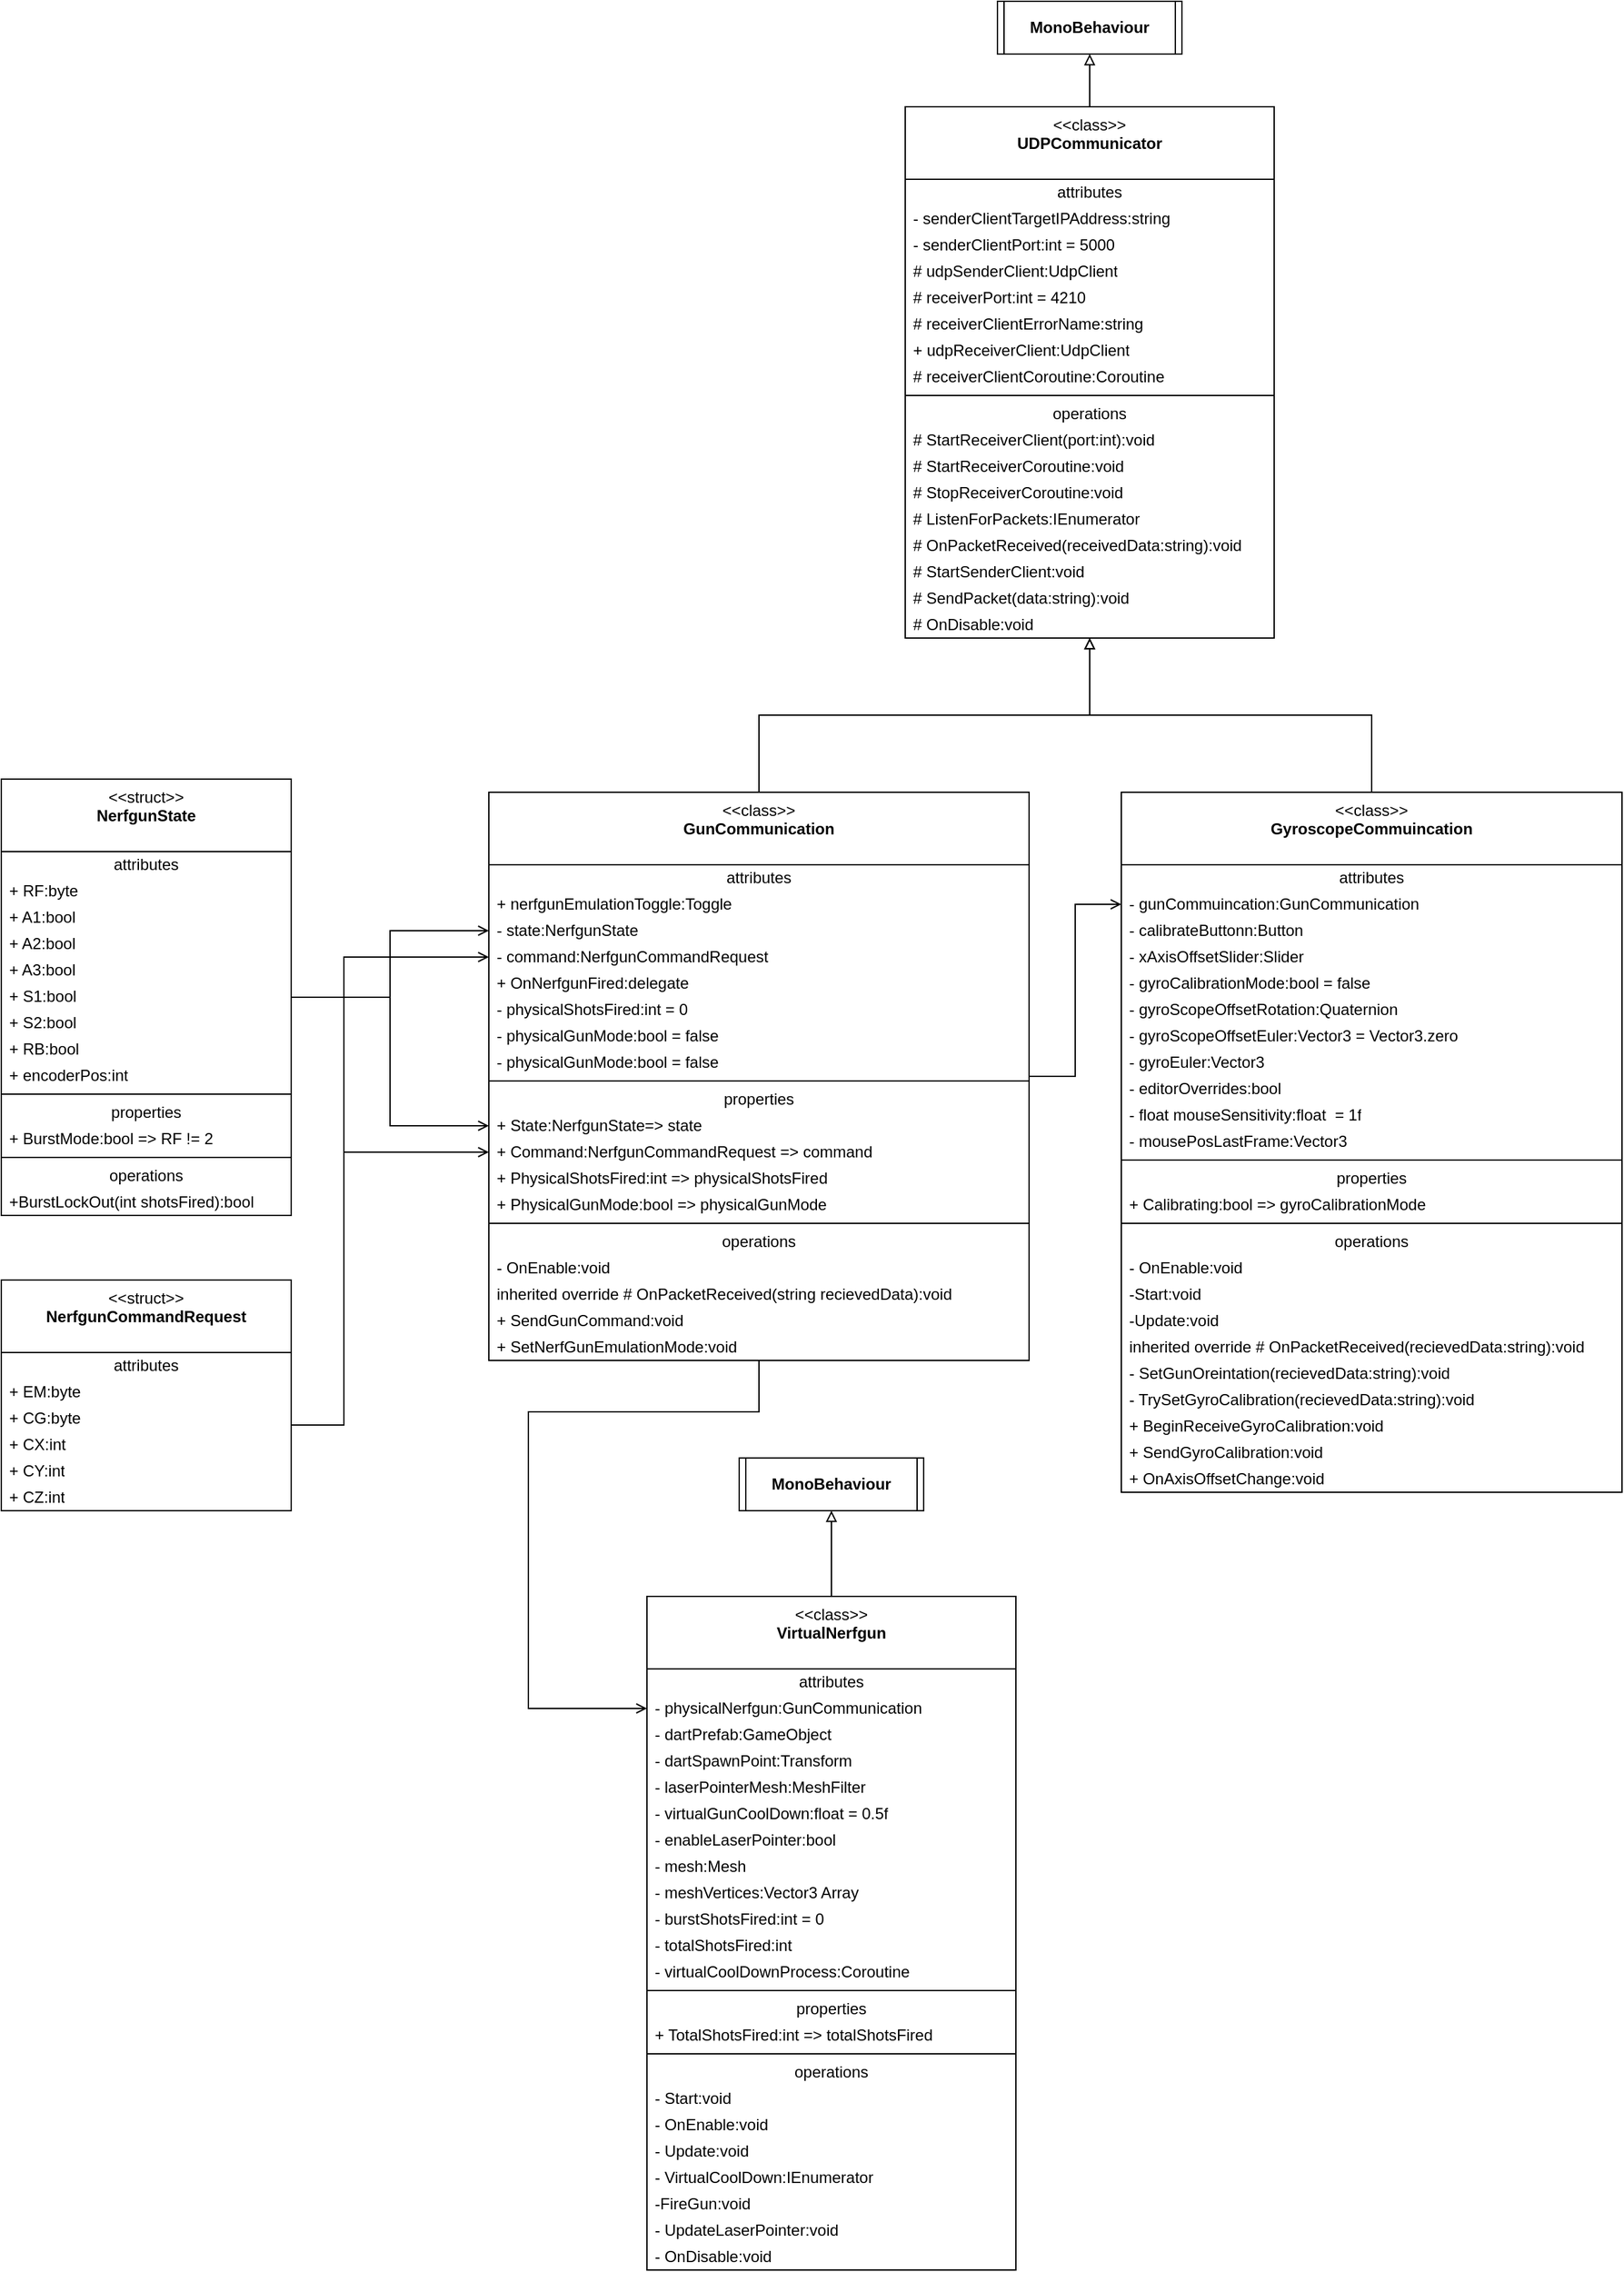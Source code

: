 <mxfile version="21.2.3" type="device">
  <diagram name="Page-1" id="EhC1clOw4kqkkjUKBcwU">
    <mxGraphModel dx="4489" dy="2075" grid="1" gridSize="10" guides="1" tooltips="1" connect="1" arrows="1" fold="1" page="1" pageScale="1" pageWidth="827" pageHeight="1169" math="0" shadow="0">
      <root>
        <mxCell id="0" />
        <mxCell id="1" parent="0" />
        <mxCell id="nRip51ZFXmfpwrwbaj71-43" style="edgeStyle=orthogonalEdgeStyle;rounded=0;orthogonalLoop=1;jettySize=auto;html=1;entryX=0.5;entryY=1;entryDx=0;entryDy=0;endArrow=block;endFill=0;" edge="1" parent="1" source="nRip51ZFXmfpwrwbaj71-1" target="nRip51ZFXmfpwrwbaj71-42">
          <mxGeometry relative="1" as="geometry" />
        </mxCell>
        <mxCell id="nRip51ZFXmfpwrwbaj71-1" value="&amp;lt;&amp;lt;class&amp;gt;&amp;gt;&lt;br&gt;&lt;b&gt;UDPCommunicator&lt;/b&gt;" style="swimlane;fontStyle=0;align=center;verticalAlign=top;childLayout=stackLayout;horizontal=1;startSize=55;horizontalStack=0;resizeParent=1;resizeParentMax=0;resizeLast=0;collapsible=0;marginBottom=0;html=1;whiteSpace=wrap;" vertex="1" parent="1">
          <mxGeometry x="-414" y="230" width="280" height="403" as="geometry" />
        </mxCell>
        <mxCell id="nRip51ZFXmfpwrwbaj71-2" value="attributes" style="text;html=1;strokeColor=none;fillColor=none;align=center;verticalAlign=middle;spacingLeft=4;spacingRight=4;overflow=hidden;rotatable=0;points=[[0,0.5],[1,0.5]];portConstraint=eastwest;whiteSpace=wrap;" vertex="1" parent="nRip51ZFXmfpwrwbaj71-1">
          <mxGeometry y="55" width="280" height="20" as="geometry" />
        </mxCell>
        <mxCell id="nRip51ZFXmfpwrwbaj71-10" value="- senderClientTargetIPAddress:string" style="text;html=1;strokeColor=none;fillColor=none;align=left;verticalAlign=middle;spacingLeft=4;spacingRight=4;overflow=hidden;rotatable=0;points=[[0,0.5],[1,0.5]];portConstraint=eastwest;whiteSpace=wrap;" vertex="1" parent="nRip51ZFXmfpwrwbaj71-1">
          <mxGeometry y="75" width="280" height="20" as="geometry" />
        </mxCell>
        <mxCell id="nRip51ZFXmfpwrwbaj71-3" value="- senderClientPort:int = 5000" style="text;html=1;strokeColor=none;fillColor=none;align=left;verticalAlign=middle;spacingLeft=4;spacingRight=4;overflow=hidden;rotatable=0;points=[[0,0.5],[1,0.5]];portConstraint=eastwest;whiteSpace=wrap;" vertex="1" parent="nRip51ZFXmfpwrwbaj71-1">
          <mxGeometry y="95" width="280" height="20" as="geometry" />
        </mxCell>
        <mxCell id="nRip51ZFXmfpwrwbaj71-11" value="# udpSenderClient:UdpClient" style="text;html=1;strokeColor=none;fillColor=none;align=left;verticalAlign=middle;spacingLeft=4;spacingRight=4;overflow=hidden;rotatable=0;points=[[0,0.5],[1,0.5]];portConstraint=eastwest;whiteSpace=wrap;" vertex="1" parent="nRip51ZFXmfpwrwbaj71-1">
          <mxGeometry y="115" width="280" height="20" as="geometry" />
        </mxCell>
        <mxCell id="nRip51ZFXmfpwrwbaj71-14" value="# receiverPort:int = 4210" style="text;html=1;strokeColor=none;fillColor=none;align=left;verticalAlign=middle;spacingLeft=4;spacingRight=4;overflow=hidden;rotatable=0;points=[[0,0.5],[1,0.5]];portConstraint=eastwest;whiteSpace=wrap;" vertex="1" parent="nRip51ZFXmfpwrwbaj71-1">
          <mxGeometry y="135" width="280" height="20" as="geometry" />
        </mxCell>
        <mxCell id="nRip51ZFXmfpwrwbaj71-15" value="# receiverClientErrorName:string" style="text;html=1;strokeColor=none;fillColor=none;align=left;verticalAlign=middle;spacingLeft=4;spacingRight=4;overflow=hidden;rotatable=0;points=[[0,0.5],[1,0.5]];portConstraint=eastwest;whiteSpace=wrap;" vertex="1" parent="nRip51ZFXmfpwrwbaj71-1">
          <mxGeometry y="155" width="280" height="20" as="geometry" />
        </mxCell>
        <mxCell id="nRip51ZFXmfpwrwbaj71-13" value="+ udpReceiverClient:UdpClient" style="text;html=1;strokeColor=none;fillColor=none;align=left;verticalAlign=middle;spacingLeft=4;spacingRight=4;overflow=hidden;rotatable=0;points=[[0,0.5],[1,0.5]];portConstraint=eastwest;whiteSpace=wrap;" vertex="1" parent="nRip51ZFXmfpwrwbaj71-1">
          <mxGeometry y="175" width="280" height="20" as="geometry" />
        </mxCell>
        <mxCell id="nRip51ZFXmfpwrwbaj71-16" value="# receiverClientCoroutine:Coroutine" style="text;html=1;strokeColor=none;fillColor=none;align=left;verticalAlign=middle;spacingLeft=4;spacingRight=4;overflow=hidden;rotatable=0;points=[[0,0.5],[1,0.5]];portConstraint=eastwest;whiteSpace=wrap;" vertex="1" parent="nRip51ZFXmfpwrwbaj71-1">
          <mxGeometry y="195" width="280" height="20" as="geometry" />
        </mxCell>
        <mxCell id="nRip51ZFXmfpwrwbaj71-6" value="" style="line;strokeWidth=1;fillColor=none;align=left;verticalAlign=middle;spacingTop=-1;spacingLeft=3;spacingRight=3;rotatable=0;labelPosition=right;points=[];portConstraint=eastwest;" vertex="1" parent="nRip51ZFXmfpwrwbaj71-1">
          <mxGeometry y="215" width="280" height="8" as="geometry" />
        </mxCell>
        <mxCell id="nRip51ZFXmfpwrwbaj71-7" value="operations" style="text;html=1;strokeColor=none;fillColor=none;align=center;verticalAlign=middle;spacingLeft=4;spacingRight=4;overflow=hidden;rotatable=0;points=[[0,0.5],[1,0.5]];portConstraint=eastwest;whiteSpace=wrap;" vertex="1" parent="nRip51ZFXmfpwrwbaj71-1">
          <mxGeometry y="223" width="280" height="20" as="geometry" />
        </mxCell>
        <mxCell id="nRip51ZFXmfpwrwbaj71-8" value="# StartReceiverClient(port:int):void" style="text;html=1;strokeColor=none;fillColor=none;align=left;verticalAlign=middle;spacingLeft=4;spacingRight=4;overflow=hidden;rotatable=0;points=[[0,0.5],[1,0.5]];portConstraint=eastwest;whiteSpace=wrap;" vertex="1" parent="nRip51ZFXmfpwrwbaj71-1">
          <mxGeometry y="243" width="280" height="20" as="geometry" />
        </mxCell>
        <mxCell id="nRip51ZFXmfpwrwbaj71-17" value="# StartReceiverCoroutine:void" style="text;html=1;strokeColor=none;fillColor=none;align=left;verticalAlign=middle;spacingLeft=4;spacingRight=4;overflow=hidden;rotatable=0;points=[[0,0.5],[1,0.5]];portConstraint=eastwest;whiteSpace=wrap;" vertex="1" parent="nRip51ZFXmfpwrwbaj71-1">
          <mxGeometry y="263" width="280" height="20" as="geometry" />
        </mxCell>
        <mxCell id="nRip51ZFXmfpwrwbaj71-18" value="# StopReceiverCoroutine:void" style="text;html=1;strokeColor=none;fillColor=none;align=left;verticalAlign=middle;spacingLeft=4;spacingRight=4;overflow=hidden;rotatable=0;points=[[0,0.5],[1,0.5]];portConstraint=eastwest;whiteSpace=wrap;" vertex="1" parent="nRip51ZFXmfpwrwbaj71-1">
          <mxGeometry y="283" width="280" height="20" as="geometry" />
        </mxCell>
        <mxCell id="nRip51ZFXmfpwrwbaj71-19" value="# ListenForPackets:IEnumerator" style="text;html=1;strokeColor=none;fillColor=none;align=left;verticalAlign=middle;spacingLeft=4;spacingRight=4;overflow=hidden;rotatable=0;points=[[0,0.5],[1,0.5]];portConstraint=eastwest;whiteSpace=wrap;" vertex="1" parent="nRip51ZFXmfpwrwbaj71-1">
          <mxGeometry y="303" width="280" height="20" as="geometry" />
        </mxCell>
        <mxCell id="nRip51ZFXmfpwrwbaj71-20" value="# OnPacketReceived(receivedData:string):void" style="text;html=1;strokeColor=none;fillColor=none;align=left;verticalAlign=middle;spacingLeft=4;spacingRight=4;overflow=hidden;rotatable=0;points=[[0,0.5],[1,0.5]];portConstraint=eastwest;whiteSpace=wrap;" vertex="1" parent="nRip51ZFXmfpwrwbaj71-1">
          <mxGeometry y="323" width="280" height="20" as="geometry" />
        </mxCell>
        <mxCell id="nRip51ZFXmfpwrwbaj71-21" value="# StartSenderClient:void" style="text;html=1;strokeColor=none;fillColor=none;align=left;verticalAlign=middle;spacingLeft=4;spacingRight=4;overflow=hidden;rotatable=0;points=[[0,0.5],[1,0.5]];portConstraint=eastwest;whiteSpace=wrap;" vertex="1" parent="nRip51ZFXmfpwrwbaj71-1">
          <mxGeometry y="343" width="280" height="20" as="geometry" />
        </mxCell>
        <mxCell id="nRip51ZFXmfpwrwbaj71-22" value="# SendPacket(data:string):void" style="text;html=1;strokeColor=none;fillColor=none;align=left;verticalAlign=middle;spacingLeft=4;spacingRight=4;overflow=hidden;rotatable=0;points=[[0,0.5],[1,0.5]];portConstraint=eastwest;whiteSpace=wrap;" vertex="1" parent="nRip51ZFXmfpwrwbaj71-1">
          <mxGeometry y="363" width="280" height="20" as="geometry" />
        </mxCell>
        <mxCell id="nRip51ZFXmfpwrwbaj71-23" value="# OnDisable:void" style="text;html=1;strokeColor=none;fillColor=none;align=left;verticalAlign=middle;spacingLeft=4;spacingRight=4;overflow=hidden;rotatable=0;points=[[0,0.5],[1,0.5]];portConstraint=eastwest;whiteSpace=wrap;" vertex="1" parent="nRip51ZFXmfpwrwbaj71-1">
          <mxGeometry y="383" width="280" height="20" as="geometry" />
        </mxCell>
        <mxCell id="nRip51ZFXmfpwrwbaj71-32" style="edgeStyle=orthogonalEdgeStyle;rounded=0;orthogonalLoop=1;jettySize=auto;html=1;endArrow=block;endFill=0;" edge="1" parent="1" source="nRip51ZFXmfpwrwbaj71-24" target="nRip51ZFXmfpwrwbaj71-1">
          <mxGeometry relative="1" as="geometry" />
        </mxCell>
        <mxCell id="nRip51ZFXmfpwrwbaj71-89" style="edgeStyle=orthogonalEdgeStyle;rounded=0;orthogonalLoop=1;jettySize=auto;html=1;entryX=0;entryY=0.5;entryDx=0;entryDy=0;endArrow=open;endFill=0;" edge="1" parent="1" source="nRip51ZFXmfpwrwbaj71-24" target="nRip51ZFXmfpwrwbaj71-35">
          <mxGeometry relative="1" as="geometry" />
        </mxCell>
        <mxCell id="nRip51ZFXmfpwrwbaj71-160" style="edgeStyle=orthogonalEdgeStyle;rounded=0;orthogonalLoop=1;jettySize=auto;html=1;entryX=0;entryY=0.5;entryDx=0;entryDy=0;endArrow=open;endFill=0;" edge="1" parent="1" source="nRip51ZFXmfpwrwbaj71-24" target="nRip51ZFXmfpwrwbaj71-134">
          <mxGeometry relative="1" as="geometry">
            <Array as="points">
              <mxPoint x="-525" y="1220" />
              <mxPoint x="-700" y="1220" />
              <mxPoint x="-700" y="1445" />
            </Array>
          </mxGeometry>
        </mxCell>
        <mxCell id="nRip51ZFXmfpwrwbaj71-24" value="&amp;lt;&amp;lt;class&amp;gt;&amp;gt;&lt;br&gt;&lt;b&gt;GunCommunication&lt;/b&gt;" style="swimlane;fontStyle=0;align=center;verticalAlign=top;childLayout=stackLayout;horizontal=1;startSize=55;horizontalStack=0;resizeParent=1;resizeParentMax=0;resizeLast=0;collapsible=0;marginBottom=0;html=1;whiteSpace=wrap;" vertex="1" parent="1">
          <mxGeometry x="-730" y="750" width="410" height="431" as="geometry" />
        </mxCell>
        <mxCell id="nRip51ZFXmfpwrwbaj71-25" value="attributes" style="text;html=1;strokeColor=none;fillColor=none;align=center;verticalAlign=middle;spacingLeft=4;spacingRight=4;overflow=hidden;rotatable=0;points=[[0,0.5],[1,0.5]];portConstraint=eastwest;whiteSpace=wrap;" vertex="1" parent="nRip51ZFXmfpwrwbaj71-24">
          <mxGeometry y="55" width="410" height="20" as="geometry" />
        </mxCell>
        <mxCell id="nRip51ZFXmfpwrwbaj71-26" value="+ nerfgunEmulationToggle:Toggle" style="text;html=1;strokeColor=none;fillColor=none;align=left;verticalAlign=middle;spacingLeft=4;spacingRight=4;overflow=hidden;rotatable=0;points=[[0,0.5],[1,0.5]];portConstraint=eastwest;whiteSpace=wrap;" vertex="1" parent="nRip51ZFXmfpwrwbaj71-24">
          <mxGeometry y="75" width="410" height="20" as="geometry" />
        </mxCell>
        <mxCell id="nRip51ZFXmfpwrwbaj71-44" value="- state:NerfgunState" style="text;html=1;strokeColor=none;fillColor=none;align=left;verticalAlign=middle;spacingLeft=4;spacingRight=4;overflow=hidden;rotatable=0;points=[[0,0.5],[1,0.5]];portConstraint=eastwest;whiteSpace=wrap;" vertex="1" parent="nRip51ZFXmfpwrwbaj71-24">
          <mxGeometry y="95" width="410" height="20" as="geometry" />
        </mxCell>
        <mxCell id="nRip51ZFXmfpwrwbaj71-45" value="- command:NerfgunCommandRequest" style="text;html=1;strokeColor=none;fillColor=none;align=left;verticalAlign=middle;spacingLeft=4;spacingRight=4;overflow=hidden;rotatable=0;points=[[0,0.5],[1,0.5]];portConstraint=eastwest;whiteSpace=wrap;" vertex="1" parent="nRip51ZFXmfpwrwbaj71-24">
          <mxGeometry y="115" width="410" height="20" as="geometry" />
        </mxCell>
        <mxCell id="nRip51ZFXmfpwrwbaj71-46" value="+ OnNerfgunFired:delegate" style="text;html=1;strokeColor=none;fillColor=none;align=left;verticalAlign=middle;spacingLeft=4;spacingRight=4;overflow=hidden;rotatable=0;points=[[0,0.5],[1,0.5]];portConstraint=eastwest;whiteSpace=wrap;" vertex="1" parent="nRip51ZFXmfpwrwbaj71-24">
          <mxGeometry y="135" width="410" height="20" as="geometry" />
        </mxCell>
        <mxCell id="nRip51ZFXmfpwrwbaj71-47" value="- physicalShotsFired:int = 0" style="text;html=1;strokeColor=none;fillColor=none;align=left;verticalAlign=middle;spacingLeft=4;spacingRight=4;overflow=hidden;rotatable=0;points=[[0,0.5],[1,0.5]];portConstraint=eastwest;whiteSpace=wrap;" vertex="1" parent="nRip51ZFXmfpwrwbaj71-24">
          <mxGeometry y="155" width="410" height="20" as="geometry" />
        </mxCell>
        <mxCell id="nRip51ZFXmfpwrwbaj71-64" value="- physicalGunMode:bool = false" style="text;html=1;strokeColor=none;fillColor=none;align=left;verticalAlign=middle;spacingLeft=4;spacingRight=4;overflow=hidden;rotatable=0;points=[[0,0.5],[1,0.5]];portConstraint=eastwest;whiteSpace=wrap;" vertex="1" parent="nRip51ZFXmfpwrwbaj71-24">
          <mxGeometry y="175" width="410" height="20" as="geometry" />
        </mxCell>
        <mxCell id="nRip51ZFXmfpwrwbaj71-48" value="- physicalGunMode:bool = false" style="text;html=1;strokeColor=none;fillColor=none;align=left;verticalAlign=middle;spacingLeft=4;spacingRight=4;overflow=hidden;rotatable=0;points=[[0,0.5],[1,0.5]];portConstraint=eastwest;whiteSpace=wrap;" vertex="1" parent="nRip51ZFXmfpwrwbaj71-24">
          <mxGeometry y="195" width="410" height="20" as="geometry" />
        </mxCell>
        <mxCell id="nRip51ZFXmfpwrwbaj71-49" value="" style="line;strokeWidth=1;fillColor=none;align=left;verticalAlign=middle;spacingTop=-1;spacingLeft=3;spacingRight=3;rotatable=0;labelPosition=right;points=[];portConstraint=eastwest;" vertex="1" parent="nRip51ZFXmfpwrwbaj71-24">
          <mxGeometry y="215" width="410" height="8" as="geometry" />
        </mxCell>
        <mxCell id="nRip51ZFXmfpwrwbaj71-50" value="properties" style="text;html=1;strokeColor=none;fillColor=none;align=center;verticalAlign=middle;spacingLeft=4;spacingRight=4;overflow=hidden;rotatable=0;points=[[0,0.5],[1,0.5]];portConstraint=eastwest;whiteSpace=wrap;" vertex="1" parent="nRip51ZFXmfpwrwbaj71-24">
          <mxGeometry y="223" width="410" height="20" as="geometry" />
        </mxCell>
        <mxCell id="nRip51ZFXmfpwrwbaj71-51" value="+ State:NerfgunState=&amp;gt; state" style="text;html=1;strokeColor=none;fillColor=none;align=left;verticalAlign=middle;spacingLeft=4;spacingRight=4;overflow=hidden;rotatable=0;points=[[0,0.5],[1,0.5]];portConstraint=eastwest;whiteSpace=wrap;" vertex="1" parent="nRip51ZFXmfpwrwbaj71-24">
          <mxGeometry y="243" width="410" height="20" as="geometry" />
        </mxCell>
        <mxCell id="nRip51ZFXmfpwrwbaj71-52" value="+ Command:NerfgunCommandRequest =&amp;gt; command" style="text;html=1;strokeColor=none;fillColor=none;align=left;verticalAlign=middle;spacingLeft=4;spacingRight=4;overflow=hidden;rotatable=0;points=[[0,0.5],[1,0.5]];portConstraint=eastwest;whiteSpace=wrap;" vertex="1" parent="nRip51ZFXmfpwrwbaj71-24">
          <mxGeometry y="263" width="410" height="20" as="geometry" />
        </mxCell>
        <mxCell id="nRip51ZFXmfpwrwbaj71-53" value="+ PhysicalShotsFired:int =&amp;gt; physicalShotsFired" style="text;html=1;strokeColor=none;fillColor=none;align=left;verticalAlign=middle;spacingLeft=4;spacingRight=4;overflow=hidden;rotatable=0;points=[[0,0.5],[1,0.5]];portConstraint=eastwest;whiteSpace=wrap;" vertex="1" parent="nRip51ZFXmfpwrwbaj71-24">
          <mxGeometry y="283" width="410" height="20" as="geometry" />
        </mxCell>
        <mxCell id="nRip51ZFXmfpwrwbaj71-54" value="+ PhysicalGunMode:bool =&amp;gt; physicalGunMode" style="text;html=1;strokeColor=none;fillColor=none;align=left;verticalAlign=middle;spacingLeft=4;spacingRight=4;overflow=hidden;rotatable=0;points=[[0,0.5],[1,0.5]];portConstraint=eastwest;whiteSpace=wrap;" vertex="1" parent="nRip51ZFXmfpwrwbaj71-24">
          <mxGeometry y="303" width="410" height="20" as="geometry" />
        </mxCell>
        <mxCell id="nRip51ZFXmfpwrwbaj71-29" value="" style="line;strokeWidth=1;fillColor=none;align=left;verticalAlign=middle;spacingTop=-1;spacingLeft=3;spacingRight=3;rotatable=0;labelPosition=right;points=[];portConstraint=eastwest;" vertex="1" parent="nRip51ZFXmfpwrwbaj71-24">
          <mxGeometry y="323" width="410" height="8" as="geometry" />
        </mxCell>
        <mxCell id="nRip51ZFXmfpwrwbaj71-30" value="operations" style="text;html=1;strokeColor=none;fillColor=none;align=center;verticalAlign=middle;spacingLeft=4;spacingRight=4;overflow=hidden;rotatable=0;points=[[0,0.5],[1,0.5]];portConstraint=eastwest;whiteSpace=wrap;" vertex="1" parent="nRip51ZFXmfpwrwbaj71-24">
          <mxGeometry y="331" width="410" height="20" as="geometry" />
        </mxCell>
        <mxCell id="nRip51ZFXmfpwrwbaj71-31" value="- OnEnable:void" style="text;html=1;strokeColor=none;fillColor=none;align=left;verticalAlign=middle;spacingLeft=4;spacingRight=4;overflow=hidden;rotatable=0;points=[[0,0.5],[1,0.5]];portConstraint=eastwest;whiteSpace=wrap;" vertex="1" parent="nRip51ZFXmfpwrwbaj71-24">
          <mxGeometry y="351" width="410" height="20" as="geometry" />
        </mxCell>
        <mxCell id="nRip51ZFXmfpwrwbaj71-55" value="inherited override # OnPacketReceived(string recievedData):void" style="text;html=1;strokeColor=none;fillColor=none;align=left;verticalAlign=middle;spacingLeft=4;spacingRight=4;overflow=hidden;rotatable=0;points=[[0,0.5],[1,0.5]];portConstraint=eastwest;whiteSpace=wrap;" vertex="1" parent="nRip51ZFXmfpwrwbaj71-24">
          <mxGeometry y="371" width="410" height="20" as="geometry" />
        </mxCell>
        <mxCell id="nRip51ZFXmfpwrwbaj71-65" value="+ SendGunCommand:void" style="text;html=1;strokeColor=none;fillColor=none;align=left;verticalAlign=middle;spacingLeft=4;spacingRight=4;overflow=hidden;rotatable=0;points=[[0,0.5],[1,0.5]];portConstraint=eastwest;whiteSpace=wrap;" vertex="1" parent="nRip51ZFXmfpwrwbaj71-24">
          <mxGeometry y="391" width="410" height="20" as="geometry" />
        </mxCell>
        <mxCell id="nRip51ZFXmfpwrwbaj71-66" value="+ SetNerfGunEmulationMode:void" style="text;html=1;strokeColor=none;fillColor=none;align=left;verticalAlign=middle;spacingLeft=4;spacingRight=4;overflow=hidden;rotatable=0;points=[[0,0.5],[1,0.5]];portConstraint=eastwest;whiteSpace=wrap;" vertex="1" parent="nRip51ZFXmfpwrwbaj71-24">
          <mxGeometry y="411" width="410" height="20" as="geometry" />
        </mxCell>
        <mxCell id="nRip51ZFXmfpwrwbaj71-88" style="edgeStyle=orthogonalEdgeStyle;rounded=0;orthogonalLoop=1;jettySize=auto;html=1;endArrow=block;endFill=0;" edge="1" parent="1" source="nRip51ZFXmfpwrwbaj71-33" target="nRip51ZFXmfpwrwbaj71-1">
          <mxGeometry relative="1" as="geometry" />
        </mxCell>
        <mxCell id="nRip51ZFXmfpwrwbaj71-33" value="&amp;lt;&amp;lt;class&amp;gt;&amp;gt;&lt;br&gt;&lt;b&gt;GyroscopeCommuincation&lt;/b&gt;" style="swimlane;fontStyle=0;align=center;verticalAlign=top;childLayout=stackLayout;horizontal=1;startSize=55;horizontalStack=0;resizeParent=1;resizeParentMax=0;resizeLast=0;collapsible=0;marginBottom=0;html=1;whiteSpace=wrap;" vertex="1" parent="1">
          <mxGeometry x="-250" y="750" width="380" height="531" as="geometry" />
        </mxCell>
        <mxCell id="nRip51ZFXmfpwrwbaj71-34" value="attributes" style="text;html=1;strokeColor=none;fillColor=none;align=center;verticalAlign=middle;spacingLeft=4;spacingRight=4;overflow=hidden;rotatable=0;points=[[0,0.5],[1,0.5]];portConstraint=eastwest;whiteSpace=wrap;" vertex="1" parent="nRip51ZFXmfpwrwbaj71-33">
          <mxGeometry y="55" width="380" height="20" as="geometry" />
        </mxCell>
        <mxCell id="nRip51ZFXmfpwrwbaj71-35" value="- gunCommuincation:GunCommunication" style="text;html=1;strokeColor=none;fillColor=none;align=left;verticalAlign=middle;spacingLeft=4;spacingRight=4;overflow=hidden;rotatable=0;points=[[0,0.5],[1,0.5]];portConstraint=eastwest;whiteSpace=wrap;" vertex="1" parent="nRip51ZFXmfpwrwbaj71-33">
          <mxGeometry y="75" width="380" height="20" as="geometry" />
        </mxCell>
        <mxCell id="nRip51ZFXmfpwrwbaj71-67" value="- calibrateButtonn:Button" style="text;html=1;strokeColor=none;fillColor=none;align=left;verticalAlign=middle;spacingLeft=4;spacingRight=4;overflow=hidden;rotatable=0;points=[[0,0.5],[1,0.5]];portConstraint=eastwest;whiteSpace=wrap;" vertex="1" parent="nRip51ZFXmfpwrwbaj71-33">
          <mxGeometry y="95" width="380" height="20" as="geometry" />
        </mxCell>
        <mxCell id="nRip51ZFXmfpwrwbaj71-68" value="- xAxisOffsetSlider:Slider" style="text;html=1;strokeColor=none;fillColor=none;align=left;verticalAlign=middle;spacingLeft=4;spacingRight=4;overflow=hidden;rotatable=0;points=[[0,0.5],[1,0.5]];portConstraint=eastwest;whiteSpace=wrap;" vertex="1" parent="nRip51ZFXmfpwrwbaj71-33">
          <mxGeometry y="115" width="380" height="20" as="geometry" />
        </mxCell>
        <mxCell id="nRip51ZFXmfpwrwbaj71-69" value="- gyroCalibrationMode:bool = false" style="text;html=1;strokeColor=none;fillColor=none;align=left;verticalAlign=middle;spacingLeft=4;spacingRight=4;overflow=hidden;rotatable=0;points=[[0,0.5],[1,0.5]];portConstraint=eastwest;whiteSpace=wrap;" vertex="1" parent="nRip51ZFXmfpwrwbaj71-33">
          <mxGeometry y="135" width="380" height="20" as="geometry" />
        </mxCell>
        <mxCell id="nRip51ZFXmfpwrwbaj71-70" value="- gyroScopeOffsetRotation:Quaternion" style="text;html=1;strokeColor=none;fillColor=none;align=left;verticalAlign=middle;spacingLeft=4;spacingRight=4;overflow=hidden;rotatable=0;points=[[0,0.5],[1,0.5]];portConstraint=eastwest;whiteSpace=wrap;" vertex="1" parent="nRip51ZFXmfpwrwbaj71-33">
          <mxGeometry y="155" width="380" height="20" as="geometry" />
        </mxCell>
        <mxCell id="nRip51ZFXmfpwrwbaj71-71" value="- gyroScopeOffsetEuler:Vector3 = Vector3.zero" style="text;html=1;strokeColor=none;fillColor=none;align=left;verticalAlign=middle;spacingLeft=4;spacingRight=4;overflow=hidden;rotatable=0;points=[[0,0.5],[1,0.5]];portConstraint=eastwest;whiteSpace=wrap;" vertex="1" parent="nRip51ZFXmfpwrwbaj71-33">
          <mxGeometry y="175" width="380" height="20" as="geometry" />
        </mxCell>
        <mxCell id="nRip51ZFXmfpwrwbaj71-72" value="- gyroEuler:Vector3" style="text;html=1;strokeColor=none;fillColor=none;align=left;verticalAlign=middle;spacingLeft=4;spacingRight=4;overflow=hidden;rotatable=0;points=[[0,0.5],[1,0.5]];portConstraint=eastwest;whiteSpace=wrap;" vertex="1" parent="nRip51ZFXmfpwrwbaj71-33">
          <mxGeometry y="195" width="380" height="20" as="geometry" />
        </mxCell>
        <mxCell id="nRip51ZFXmfpwrwbaj71-73" value="- editorOverrides:bool&amp;nbsp;" style="text;html=1;strokeColor=none;fillColor=none;align=left;verticalAlign=middle;spacingLeft=4;spacingRight=4;overflow=hidden;rotatable=0;points=[[0,0.5],[1,0.5]];portConstraint=eastwest;whiteSpace=wrap;" vertex="1" parent="nRip51ZFXmfpwrwbaj71-33">
          <mxGeometry y="215" width="380" height="20" as="geometry" />
        </mxCell>
        <mxCell id="nRip51ZFXmfpwrwbaj71-74" value="- float mouseSensitivity:float&amp;nbsp; = 1f" style="text;html=1;strokeColor=none;fillColor=none;align=left;verticalAlign=middle;spacingLeft=4;spacingRight=4;overflow=hidden;rotatable=0;points=[[0,0.5],[1,0.5]];portConstraint=eastwest;whiteSpace=wrap;" vertex="1" parent="nRip51ZFXmfpwrwbaj71-33">
          <mxGeometry y="235" width="380" height="20" as="geometry" />
        </mxCell>
        <mxCell id="nRip51ZFXmfpwrwbaj71-75" value="- mousePosLastFrame:Vector3" style="text;html=1;strokeColor=none;fillColor=none;align=left;verticalAlign=middle;spacingLeft=4;spacingRight=4;overflow=hidden;rotatable=0;points=[[0,0.5],[1,0.5]];portConstraint=eastwest;whiteSpace=wrap;" vertex="1" parent="nRip51ZFXmfpwrwbaj71-33">
          <mxGeometry y="255" width="380" height="20" as="geometry" />
        </mxCell>
        <mxCell id="nRip51ZFXmfpwrwbaj71-85" value="" style="line;strokeWidth=1;fillColor=none;align=left;verticalAlign=middle;spacingTop=-1;spacingLeft=3;spacingRight=3;rotatable=0;labelPosition=right;points=[];portConstraint=eastwest;" vertex="1" parent="nRip51ZFXmfpwrwbaj71-33">
          <mxGeometry y="275" width="380" height="8" as="geometry" />
        </mxCell>
        <mxCell id="nRip51ZFXmfpwrwbaj71-86" value="properties" style="text;html=1;strokeColor=none;fillColor=none;align=center;verticalAlign=middle;spacingLeft=4;spacingRight=4;overflow=hidden;rotatable=0;points=[[0,0.5],[1,0.5]];portConstraint=eastwest;whiteSpace=wrap;" vertex="1" parent="nRip51ZFXmfpwrwbaj71-33">
          <mxGeometry y="283" width="380" height="20" as="geometry" />
        </mxCell>
        <mxCell id="nRip51ZFXmfpwrwbaj71-87" value="+ Calibrating:bool =&amp;gt; gyroCalibrationMode" style="text;html=1;strokeColor=none;fillColor=none;align=left;verticalAlign=middle;spacingLeft=4;spacingRight=4;overflow=hidden;rotatable=0;points=[[0,0.5],[1,0.5]];portConstraint=eastwest;whiteSpace=wrap;" vertex="1" parent="nRip51ZFXmfpwrwbaj71-33">
          <mxGeometry y="303" width="380" height="20" as="geometry" />
        </mxCell>
        <mxCell id="nRip51ZFXmfpwrwbaj71-38" value="" style="line;strokeWidth=1;fillColor=none;align=left;verticalAlign=middle;spacingTop=-1;spacingLeft=3;spacingRight=3;rotatable=0;labelPosition=right;points=[];portConstraint=eastwest;" vertex="1" parent="nRip51ZFXmfpwrwbaj71-33">
          <mxGeometry y="323" width="380" height="8" as="geometry" />
        </mxCell>
        <mxCell id="nRip51ZFXmfpwrwbaj71-39" value="operations" style="text;html=1;strokeColor=none;fillColor=none;align=center;verticalAlign=middle;spacingLeft=4;spacingRight=4;overflow=hidden;rotatable=0;points=[[0,0.5],[1,0.5]];portConstraint=eastwest;whiteSpace=wrap;" vertex="1" parent="nRip51ZFXmfpwrwbaj71-33">
          <mxGeometry y="331" width="380" height="20" as="geometry" />
        </mxCell>
        <mxCell id="nRip51ZFXmfpwrwbaj71-40" value="- OnEnable:void" style="text;html=1;strokeColor=none;fillColor=none;align=left;verticalAlign=middle;spacingLeft=4;spacingRight=4;overflow=hidden;rotatable=0;points=[[0,0.5],[1,0.5]];portConstraint=eastwest;whiteSpace=wrap;" vertex="1" parent="nRip51ZFXmfpwrwbaj71-33">
          <mxGeometry y="351" width="380" height="20" as="geometry" />
        </mxCell>
        <mxCell id="nRip51ZFXmfpwrwbaj71-76" value="-Start:void" style="text;html=1;strokeColor=none;fillColor=none;align=left;verticalAlign=middle;spacingLeft=4;spacingRight=4;overflow=hidden;rotatable=0;points=[[0,0.5],[1,0.5]];portConstraint=eastwest;whiteSpace=wrap;" vertex="1" parent="nRip51ZFXmfpwrwbaj71-33">
          <mxGeometry y="371" width="380" height="20" as="geometry" />
        </mxCell>
        <mxCell id="nRip51ZFXmfpwrwbaj71-77" value="-Update:void" style="text;html=1;strokeColor=none;fillColor=none;align=left;verticalAlign=middle;spacingLeft=4;spacingRight=4;overflow=hidden;rotatable=0;points=[[0,0.5],[1,0.5]];portConstraint=eastwest;whiteSpace=wrap;" vertex="1" parent="nRip51ZFXmfpwrwbaj71-33">
          <mxGeometry y="391" width="380" height="20" as="geometry" />
        </mxCell>
        <mxCell id="nRip51ZFXmfpwrwbaj71-79" value="inherited override # OnPacketReceived(recievedData:string):void" style="text;html=1;strokeColor=none;fillColor=none;align=left;verticalAlign=middle;spacingLeft=4;spacingRight=4;overflow=hidden;rotatable=0;points=[[0,0.5],[1,0.5]];portConstraint=eastwest;whiteSpace=wrap;" vertex="1" parent="nRip51ZFXmfpwrwbaj71-33">
          <mxGeometry y="411" width="380" height="20" as="geometry" />
        </mxCell>
        <mxCell id="nRip51ZFXmfpwrwbaj71-80" value="- SetGunOreintation(recievedData:string):void" style="text;html=1;strokeColor=none;fillColor=none;align=left;verticalAlign=middle;spacingLeft=4;spacingRight=4;overflow=hidden;rotatable=0;points=[[0,0.5],[1,0.5]];portConstraint=eastwest;whiteSpace=wrap;" vertex="1" parent="nRip51ZFXmfpwrwbaj71-33">
          <mxGeometry y="431" width="380" height="20" as="geometry" />
        </mxCell>
        <mxCell id="nRip51ZFXmfpwrwbaj71-81" value="- TrySetGyroCalibration(recievedData:string):void" style="text;html=1;strokeColor=none;fillColor=none;align=left;verticalAlign=middle;spacingLeft=4;spacingRight=4;overflow=hidden;rotatable=0;points=[[0,0.5],[1,0.5]];portConstraint=eastwest;whiteSpace=wrap;" vertex="1" parent="nRip51ZFXmfpwrwbaj71-33">
          <mxGeometry y="451" width="380" height="20" as="geometry" />
        </mxCell>
        <mxCell id="nRip51ZFXmfpwrwbaj71-82" value="+ BeginReceiveGyroCalibration:void" style="text;html=1;strokeColor=none;fillColor=none;align=left;verticalAlign=middle;spacingLeft=4;spacingRight=4;overflow=hidden;rotatable=0;points=[[0,0.5],[1,0.5]];portConstraint=eastwest;whiteSpace=wrap;" vertex="1" parent="nRip51ZFXmfpwrwbaj71-33">
          <mxGeometry y="471" width="380" height="20" as="geometry" />
        </mxCell>
        <mxCell id="nRip51ZFXmfpwrwbaj71-83" value="+ SendGyroCalibration:void" style="text;html=1;strokeColor=none;fillColor=none;align=left;verticalAlign=middle;spacingLeft=4;spacingRight=4;overflow=hidden;rotatable=0;points=[[0,0.5],[1,0.5]];portConstraint=eastwest;whiteSpace=wrap;" vertex="1" parent="nRip51ZFXmfpwrwbaj71-33">
          <mxGeometry y="491" width="380" height="20" as="geometry" />
        </mxCell>
        <mxCell id="nRip51ZFXmfpwrwbaj71-84" value="+ OnAxisOffsetChange:void" style="text;html=1;strokeColor=none;fillColor=none;align=left;verticalAlign=middle;spacingLeft=4;spacingRight=4;overflow=hidden;rotatable=0;points=[[0,0.5],[1,0.5]];portConstraint=eastwest;whiteSpace=wrap;" vertex="1" parent="nRip51ZFXmfpwrwbaj71-33">
          <mxGeometry y="511" width="380" height="20" as="geometry" />
        </mxCell>
        <mxCell id="nRip51ZFXmfpwrwbaj71-42" value="MonoBehaviour" style="shape=process2;fixedSize=1;size=5;fontStyle=1;html=1;whiteSpace=wrap;" vertex="1" parent="1">
          <mxGeometry x="-344" y="150" width="140" height="40" as="geometry" />
        </mxCell>
        <mxCell id="nRip51ZFXmfpwrwbaj71-108" style="edgeStyle=orthogonalEdgeStyle;rounded=0;orthogonalLoop=1;jettySize=auto;html=1;entryX=0;entryY=0.5;entryDx=0;entryDy=0;endArrow=open;endFill=0;" edge="1" parent="1" source="nRip51ZFXmfpwrwbaj71-90" target="nRip51ZFXmfpwrwbaj71-44">
          <mxGeometry relative="1" as="geometry" />
        </mxCell>
        <mxCell id="nRip51ZFXmfpwrwbaj71-109" style="edgeStyle=orthogonalEdgeStyle;rounded=0;orthogonalLoop=1;jettySize=auto;html=1;entryX=0;entryY=0.5;entryDx=0;entryDy=0;endArrow=open;endFill=0;" edge="1" parent="1" source="nRip51ZFXmfpwrwbaj71-90" target="nRip51ZFXmfpwrwbaj71-51">
          <mxGeometry relative="1" as="geometry" />
        </mxCell>
        <mxCell id="nRip51ZFXmfpwrwbaj71-90" value="&amp;lt;&amp;lt;struct&amp;gt;&amp;gt;&lt;br&gt;&lt;b&gt;NerfgunState&lt;/b&gt;" style="swimlane;fontStyle=0;align=center;verticalAlign=top;childLayout=stackLayout;horizontal=1;startSize=55;horizontalStack=0;resizeParent=1;resizeParentMax=0;resizeLast=0;collapsible=0;marginBottom=0;html=1;whiteSpace=wrap;" vertex="1" parent="1">
          <mxGeometry x="-1100" y="740" width="220" height="331" as="geometry" />
        </mxCell>
        <mxCell id="nRip51ZFXmfpwrwbaj71-91" value="attributes" style="text;html=1;strokeColor=none;fillColor=none;align=center;verticalAlign=middle;spacingLeft=4;spacingRight=4;overflow=hidden;rotatable=0;points=[[0,0.5],[1,0.5]];portConstraint=eastwest;whiteSpace=wrap;" vertex="1" parent="nRip51ZFXmfpwrwbaj71-90">
          <mxGeometry y="55" width="220" height="20" as="geometry" />
        </mxCell>
        <mxCell id="nRip51ZFXmfpwrwbaj71-92" value="+ RF:byte" style="text;html=1;strokeColor=none;fillColor=none;align=left;verticalAlign=middle;spacingLeft=4;spacingRight=4;overflow=hidden;rotatable=0;points=[[0,0.5],[1,0.5]];portConstraint=eastwest;whiteSpace=wrap;" vertex="1" parent="nRip51ZFXmfpwrwbaj71-90">
          <mxGeometry y="75" width="220" height="20" as="geometry" />
        </mxCell>
        <mxCell id="nRip51ZFXmfpwrwbaj71-98" value="+ A1:bool" style="text;html=1;strokeColor=none;fillColor=none;align=left;verticalAlign=middle;spacingLeft=4;spacingRight=4;overflow=hidden;rotatable=0;points=[[0,0.5],[1,0.5]];portConstraint=eastwest;whiteSpace=wrap;" vertex="1" parent="nRip51ZFXmfpwrwbaj71-90">
          <mxGeometry y="95" width="220" height="20" as="geometry" />
        </mxCell>
        <mxCell id="nRip51ZFXmfpwrwbaj71-99" value="+ A2:bool" style="text;html=1;strokeColor=none;fillColor=none;align=left;verticalAlign=middle;spacingLeft=4;spacingRight=4;overflow=hidden;rotatable=0;points=[[0,0.5],[1,0.5]];portConstraint=eastwest;whiteSpace=wrap;" vertex="1" parent="nRip51ZFXmfpwrwbaj71-90">
          <mxGeometry y="115" width="220" height="20" as="geometry" />
        </mxCell>
        <mxCell id="nRip51ZFXmfpwrwbaj71-100" value="+ A3:bool" style="text;html=1;strokeColor=none;fillColor=none;align=left;verticalAlign=middle;spacingLeft=4;spacingRight=4;overflow=hidden;rotatable=0;points=[[0,0.5],[1,0.5]];portConstraint=eastwest;whiteSpace=wrap;" vertex="1" parent="nRip51ZFXmfpwrwbaj71-90">
          <mxGeometry y="135" width="220" height="20" as="geometry" />
        </mxCell>
        <mxCell id="nRip51ZFXmfpwrwbaj71-101" value="+ S1:bool" style="text;html=1;strokeColor=none;fillColor=none;align=left;verticalAlign=middle;spacingLeft=4;spacingRight=4;overflow=hidden;rotatable=0;points=[[0,0.5],[1,0.5]];portConstraint=eastwest;whiteSpace=wrap;" vertex="1" parent="nRip51ZFXmfpwrwbaj71-90">
          <mxGeometry y="155" width="220" height="20" as="geometry" />
        </mxCell>
        <mxCell id="nRip51ZFXmfpwrwbaj71-102" value="+ S2:bool" style="text;html=1;strokeColor=none;fillColor=none;align=left;verticalAlign=middle;spacingLeft=4;spacingRight=4;overflow=hidden;rotatable=0;points=[[0,0.5],[1,0.5]];portConstraint=eastwest;whiteSpace=wrap;" vertex="1" parent="nRip51ZFXmfpwrwbaj71-90">
          <mxGeometry y="175" width="220" height="20" as="geometry" />
        </mxCell>
        <mxCell id="nRip51ZFXmfpwrwbaj71-103" value="+ RB:bool" style="text;html=1;strokeColor=none;fillColor=none;align=left;verticalAlign=middle;spacingLeft=4;spacingRight=4;overflow=hidden;rotatable=0;points=[[0,0.5],[1,0.5]];portConstraint=eastwest;whiteSpace=wrap;" vertex="1" parent="nRip51ZFXmfpwrwbaj71-90">
          <mxGeometry y="195" width="220" height="20" as="geometry" />
        </mxCell>
        <mxCell id="nRip51ZFXmfpwrwbaj71-104" value="+ encoderPos:int" style="text;html=1;strokeColor=none;fillColor=none;align=left;verticalAlign=middle;spacingLeft=4;spacingRight=4;overflow=hidden;rotatable=0;points=[[0,0.5],[1,0.5]];portConstraint=eastwest;whiteSpace=wrap;" vertex="1" parent="nRip51ZFXmfpwrwbaj71-90">
          <mxGeometry y="215" width="220" height="20" as="geometry" />
        </mxCell>
        <mxCell id="nRip51ZFXmfpwrwbaj71-106" value="" style="line;strokeWidth=1;fillColor=none;align=left;verticalAlign=middle;spacingTop=-1;spacingLeft=3;spacingRight=3;rotatable=0;labelPosition=right;points=[];portConstraint=eastwest;" vertex="1" parent="nRip51ZFXmfpwrwbaj71-90">
          <mxGeometry y="235" width="220" height="8" as="geometry" />
        </mxCell>
        <mxCell id="nRip51ZFXmfpwrwbaj71-105" value="properties" style="text;html=1;strokeColor=none;fillColor=none;align=center;verticalAlign=middle;spacingLeft=4;spacingRight=4;overflow=hidden;rotatable=0;points=[[0,0.5],[1,0.5]];portConstraint=eastwest;whiteSpace=wrap;" vertex="1" parent="nRip51ZFXmfpwrwbaj71-90">
          <mxGeometry y="243" width="220" height="20" as="geometry" />
        </mxCell>
        <mxCell id="nRip51ZFXmfpwrwbaj71-107" value="+ BurstMode:bool =&amp;gt; RF != 2" style="text;html=1;strokeColor=none;fillColor=none;align=left;verticalAlign=middle;spacingLeft=4;spacingRight=4;overflow=hidden;rotatable=0;points=[[0,0.5],[1,0.5]];portConstraint=eastwest;whiteSpace=wrap;" vertex="1" parent="nRip51ZFXmfpwrwbaj71-90">
          <mxGeometry y="263" width="220" height="20" as="geometry" />
        </mxCell>
        <mxCell id="nRip51ZFXmfpwrwbaj71-95" value="" style="line;strokeWidth=1;fillColor=none;align=left;verticalAlign=middle;spacingTop=-1;spacingLeft=3;spacingRight=3;rotatable=0;labelPosition=right;points=[];portConstraint=eastwest;" vertex="1" parent="nRip51ZFXmfpwrwbaj71-90">
          <mxGeometry y="283" width="220" height="8" as="geometry" />
        </mxCell>
        <mxCell id="nRip51ZFXmfpwrwbaj71-96" value="operations" style="text;html=1;strokeColor=none;fillColor=none;align=center;verticalAlign=middle;spacingLeft=4;spacingRight=4;overflow=hidden;rotatable=0;points=[[0,0.5],[1,0.5]];portConstraint=eastwest;whiteSpace=wrap;" vertex="1" parent="nRip51ZFXmfpwrwbaj71-90">
          <mxGeometry y="291" width="220" height="20" as="geometry" />
        </mxCell>
        <mxCell id="nRip51ZFXmfpwrwbaj71-97" value="+BurstLockOut(int shotsFired):bool" style="text;html=1;strokeColor=none;fillColor=none;align=left;verticalAlign=middle;spacingLeft=4;spacingRight=4;overflow=hidden;rotatable=0;points=[[0,0.5],[1,0.5]];portConstraint=eastwest;whiteSpace=wrap;" vertex="1" parent="nRip51ZFXmfpwrwbaj71-90">
          <mxGeometry y="311" width="220" height="20" as="geometry" />
        </mxCell>
        <mxCell id="nRip51ZFXmfpwrwbaj71-130" style="edgeStyle=orthogonalEdgeStyle;rounded=0;orthogonalLoop=1;jettySize=auto;html=1;entryX=0;entryY=0.5;entryDx=0;entryDy=0;endArrow=open;endFill=0;" edge="1" parent="1" source="nRip51ZFXmfpwrwbaj71-110" target="nRip51ZFXmfpwrwbaj71-52">
          <mxGeometry relative="1" as="geometry">
            <Array as="points">
              <mxPoint x="-840" y="1230" />
              <mxPoint x="-840" y="1023" />
            </Array>
          </mxGeometry>
        </mxCell>
        <mxCell id="nRip51ZFXmfpwrwbaj71-110" value="&amp;lt;&amp;lt;struct&amp;gt;&amp;gt;&lt;br&gt;&lt;b&gt;NerfgunCommandRequest&lt;/b&gt;" style="swimlane;fontStyle=0;align=center;verticalAlign=top;childLayout=stackLayout;horizontal=1;startSize=55;horizontalStack=0;resizeParent=1;resizeParentMax=0;resizeLast=0;collapsible=0;marginBottom=0;html=1;whiteSpace=wrap;" vertex="1" parent="1">
          <mxGeometry x="-1100" y="1120" width="220" height="175" as="geometry" />
        </mxCell>
        <mxCell id="nRip51ZFXmfpwrwbaj71-111" value="attributes" style="text;html=1;strokeColor=none;fillColor=none;align=center;verticalAlign=middle;spacingLeft=4;spacingRight=4;overflow=hidden;rotatable=0;points=[[0,0.5],[1,0.5]];portConstraint=eastwest;whiteSpace=wrap;" vertex="1" parent="nRip51ZFXmfpwrwbaj71-110">
          <mxGeometry y="55" width="220" height="20" as="geometry" />
        </mxCell>
        <mxCell id="nRip51ZFXmfpwrwbaj71-112" value="+ EM:byte" style="text;html=1;strokeColor=none;fillColor=none;align=left;verticalAlign=middle;spacingLeft=4;spacingRight=4;overflow=hidden;rotatable=0;points=[[0,0.5],[1,0.5]];portConstraint=eastwest;whiteSpace=wrap;" vertex="1" parent="nRip51ZFXmfpwrwbaj71-110">
          <mxGeometry y="75" width="220" height="20" as="geometry" />
        </mxCell>
        <mxCell id="nRip51ZFXmfpwrwbaj71-126" value="+ CG:byte" style="text;html=1;strokeColor=none;fillColor=none;align=left;verticalAlign=middle;spacingLeft=4;spacingRight=4;overflow=hidden;rotatable=0;points=[[0,0.5],[1,0.5]];portConstraint=eastwest;whiteSpace=wrap;" vertex="1" parent="nRip51ZFXmfpwrwbaj71-110">
          <mxGeometry y="95" width="220" height="20" as="geometry" />
        </mxCell>
        <mxCell id="nRip51ZFXmfpwrwbaj71-119" value="+ CX:int" style="text;html=1;strokeColor=none;fillColor=none;align=left;verticalAlign=middle;spacingLeft=4;spacingRight=4;overflow=hidden;rotatable=0;points=[[0,0.5],[1,0.5]];portConstraint=eastwest;whiteSpace=wrap;" vertex="1" parent="nRip51ZFXmfpwrwbaj71-110">
          <mxGeometry y="115" width="220" height="20" as="geometry" />
        </mxCell>
        <mxCell id="nRip51ZFXmfpwrwbaj71-128" value="+ CY:int" style="text;html=1;strokeColor=none;fillColor=none;align=left;verticalAlign=middle;spacingLeft=4;spacingRight=4;overflow=hidden;rotatable=0;points=[[0,0.5],[1,0.5]];portConstraint=eastwest;whiteSpace=wrap;" vertex="1" parent="nRip51ZFXmfpwrwbaj71-110">
          <mxGeometry y="135" width="220" height="20" as="geometry" />
        </mxCell>
        <mxCell id="nRip51ZFXmfpwrwbaj71-129" value="+ CZ:int" style="text;html=1;strokeColor=none;fillColor=none;align=left;verticalAlign=middle;spacingLeft=4;spacingRight=4;overflow=hidden;rotatable=0;points=[[0,0.5],[1,0.5]];portConstraint=eastwest;whiteSpace=wrap;" vertex="1" parent="nRip51ZFXmfpwrwbaj71-110">
          <mxGeometry y="155" width="220" height="20" as="geometry" />
        </mxCell>
        <mxCell id="nRip51ZFXmfpwrwbaj71-131" style="edgeStyle=orthogonalEdgeStyle;rounded=0;orthogonalLoop=1;jettySize=auto;html=1;entryX=0;entryY=0.5;entryDx=0;entryDy=0;endArrow=open;endFill=0;" edge="1" parent="1" source="nRip51ZFXmfpwrwbaj71-126" target="nRip51ZFXmfpwrwbaj71-45">
          <mxGeometry relative="1" as="geometry">
            <Array as="points">
              <mxPoint x="-840" y="1230" />
              <mxPoint x="-840" y="875" />
            </Array>
          </mxGeometry>
        </mxCell>
        <mxCell id="nRip51ZFXmfpwrwbaj71-152" style="edgeStyle=orthogonalEdgeStyle;rounded=0;orthogonalLoop=1;jettySize=auto;html=1;entryX=0.5;entryY=1;entryDx=0;entryDy=0;endArrow=block;endFill=0;" edge="1" parent="1" source="nRip51ZFXmfpwrwbaj71-132" target="nRip51ZFXmfpwrwbaj71-151">
          <mxGeometry relative="1" as="geometry" />
        </mxCell>
        <mxCell id="nRip51ZFXmfpwrwbaj71-132" value="&amp;lt;&amp;lt;class&amp;gt;&amp;gt;&lt;br&gt;&lt;b&gt;VirtualNerfgun&lt;/b&gt;" style="swimlane;fontStyle=0;align=center;verticalAlign=top;childLayout=stackLayout;horizontal=1;startSize=55;horizontalStack=0;resizeParent=1;resizeParentMax=0;resizeLast=0;collapsible=0;marginBottom=0;html=1;whiteSpace=wrap;" vertex="1" parent="1">
          <mxGeometry x="-610" y="1360" width="280" height="511" as="geometry" />
        </mxCell>
        <mxCell id="nRip51ZFXmfpwrwbaj71-133" value="attributes" style="text;html=1;strokeColor=none;fillColor=none;align=center;verticalAlign=middle;spacingLeft=4;spacingRight=4;overflow=hidden;rotatable=0;points=[[0,0.5],[1,0.5]];portConstraint=eastwest;whiteSpace=wrap;" vertex="1" parent="nRip51ZFXmfpwrwbaj71-132">
          <mxGeometry y="55" width="280" height="20" as="geometry" />
        </mxCell>
        <mxCell id="nRip51ZFXmfpwrwbaj71-134" value="- physicalNerfgun:GunCommunication" style="text;html=1;strokeColor=none;fillColor=none;align=left;verticalAlign=middle;spacingLeft=4;spacingRight=4;overflow=hidden;rotatable=0;points=[[0,0.5],[1,0.5]];portConstraint=eastwest;whiteSpace=wrap;" vertex="1" parent="nRip51ZFXmfpwrwbaj71-132">
          <mxGeometry y="75" width="280" height="20" as="geometry" />
        </mxCell>
        <mxCell id="nRip51ZFXmfpwrwbaj71-135" value="- dartPrefab:GameObject" style="text;html=1;strokeColor=none;fillColor=none;align=left;verticalAlign=middle;spacingLeft=4;spacingRight=4;overflow=hidden;rotatable=0;points=[[0,0.5],[1,0.5]];portConstraint=eastwest;whiteSpace=wrap;" vertex="1" parent="nRip51ZFXmfpwrwbaj71-132">
          <mxGeometry y="95" width="280" height="20" as="geometry" />
        </mxCell>
        <mxCell id="nRip51ZFXmfpwrwbaj71-136" value="- dartSpawnPoint:Transform" style="text;html=1;strokeColor=none;fillColor=none;align=left;verticalAlign=middle;spacingLeft=4;spacingRight=4;overflow=hidden;rotatable=0;points=[[0,0.5],[1,0.5]];portConstraint=eastwest;whiteSpace=wrap;" vertex="1" parent="nRip51ZFXmfpwrwbaj71-132">
          <mxGeometry y="115" width="280" height="20" as="geometry" />
        </mxCell>
        <mxCell id="nRip51ZFXmfpwrwbaj71-137" value="- laserPointerMesh:MeshFilter" style="text;html=1;strokeColor=none;fillColor=none;align=left;verticalAlign=middle;spacingLeft=4;spacingRight=4;overflow=hidden;rotatable=0;points=[[0,0.5],[1,0.5]];portConstraint=eastwest;whiteSpace=wrap;" vertex="1" parent="nRip51ZFXmfpwrwbaj71-132">
          <mxGeometry y="135" width="280" height="20" as="geometry" />
        </mxCell>
        <mxCell id="nRip51ZFXmfpwrwbaj71-138" value="- virtualGunCoolDown:float = 0.5f" style="text;html=1;strokeColor=none;fillColor=none;align=left;verticalAlign=middle;spacingLeft=4;spacingRight=4;overflow=hidden;rotatable=0;points=[[0,0.5],[1,0.5]];portConstraint=eastwest;whiteSpace=wrap;" vertex="1" parent="nRip51ZFXmfpwrwbaj71-132">
          <mxGeometry y="155" width="280" height="20" as="geometry" />
        </mxCell>
        <mxCell id="nRip51ZFXmfpwrwbaj71-139" value="- enableLaserPointer:bool" style="text;html=1;strokeColor=none;fillColor=none;align=left;verticalAlign=middle;spacingLeft=4;spacingRight=4;overflow=hidden;rotatable=0;points=[[0,0.5],[1,0.5]];portConstraint=eastwest;whiteSpace=wrap;" vertex="1" parent="nRip51ZFXmfpwrwbaj71-132">
          <mxGeometry y="175" width="280" height="20" as="geometry" />
        </mxCell>
        <mxCell id="nRip51ZFXmfpwrwbaj71-140" value="- mesh:Mesh" style="text;html=1;strokeColor=none;fillColor=none;align=left;verticalAlign=middle;spacingLeft=4;spacingRight=4;overflow=hidden;rotatable=0;points=[[0,0.5],[1,0.5]];portConstraint=eastwest;whiteSpace=wrap;" vertex="1" parent="nRip51ZFXmfpwrwbaj71-132">
          <mxGeometry y="195" width="280" height="20" as="geometry" />
        </mxCell>
        <mxCell id="nRip51ZFXmfpwrwbaj71-153" value="- meshVertices:Vector3 Array" style="text;html=1;strokeColor=none;fillColor=none;align=left;verticalAlign=middle;spacingLeft=4;spacingRight=4;overflow=hidden;rotatable=0;points=[[0,0.5],[1,0.5]];portConstraint=eastwest;whiteSpace=wrap;" vertex="1" parent="nRip51ZFXmfpwrwbaj71-132">
          <mxGeometry y="215" width="280" height="20" as="geometry" />
        </mxCell>
        <mxCell id="nRip51ZFXmfpwrwbaj71-154" value="- burstShotsFired:int = 0" style="text;html=1;strokeColor=none;fillColor=none;align=left;verticalAlign=middle;spacingLeft=4;spacingRight=4;overflow=hidden;rotatable=0;points=[[0,0.5],[1,0.5]];portConstraint=eastwest;whiteSpace=wrap;" vertex="1" parent="nRip51ZFXmfpwrwbaj71-132">
          <mxGeometry y="235" width="280" height="20" as="geometry" />
        </mxCell>
        <mxCell id="nRip51ZFXmfpwrwbaj71-155" value="- totalShotsFired:int" style="text;html=1;strokeColor=none;fillColor=none;align=left;verticalAlign=middle;spacingLeft=4;spacingRight=4;overflow=hidden;rotatable=0;points=[[0,0.5],[1,0.5]];portConstraint=eastwest;whiteSpace=wrap;" vertex="1" parent="nRip51ZFXmfpwrwbaj71-132">
          <mxGeometry y="255" width="280" height="20" as="geometry" />
        </mxCell>
        <mxCell id="nRip51ZFXmfpwrwbaj71-156" value="- virtualCoolDownProcess:Coroutine" style="text;html=1;strokeColor=none;fillColor=none;align=left;verticalAlign=middle;spacingLeft=4;spacingRight=4;overflow=hidden;rotatable=0;points=[[0,0.5],[1,0.5]];portConstraint=eastwest;whiteSpace=wrap;" vertex="1" parent="nRip51ZFXmfpwrwbaj71-132">
          <mxGeometry y="275" width="280" height="20" as="geometry" />
        </mxCell>
        <mxCell id="nRip51ZFXmfpwrwbaj71-157" value="" style="line;strokeWidth=1;fillColor=none;align=left;verticalAlign=middle;spacingTop=-1;spacingLeft=3;spacingRight=3;rotatable=0;labelPosition=right;points=[];portConstraint=eastwest;" vertex="1" parent="nRip51ZFXmfpwrwbaj71-132">
          <mxGeometry y="295" width="280" height="8" as="geometry" />
        </mxCell>
        <mxCell id="nRip51ZFXmfpwrwbaj71-158" value="properties" style="text;html=1;strokeColor=none;fillColor=none;align=center;verticalAlign=middle;spacingLeft=4;spacingRight=4;overflow=hidden;rotatable=0;points=[[0,0.5],[1,0.5]];portConstraint=eastwest;whiteSpace=wrap;" vertex="1" parent="nRip51ZFXmfpwrwbaj71-132">
          <mxGeometry y="303" width="280" height="20" as="geometry" />
        </mxCell>
        <mxCell id="nRip51ZFXmfpwrwbaj71-159" value="+ TotalShotsFired:int =&amp;gt; totalShotsFired" style="text;html=1;strokeColor=none;fillColor=none;align=left;verticalAlign=middle;spacingLeft=4;spacingRight=4;overflow=hidden;rotatable=0;points=[[0,0.5],[1,0.5]];portConstraint=eastwest;whiteSpace=wrap;" vertex="1" parent="nRip51ZFXmfpwrwbaj71-132">
          <mxGeometry y="323" width="280" height="20" as="geometry" />
        </mxCell>
        <mxCell id="nRip51ZFXmfpwrwbaj71-141" value="" style="line;strokeWidth=1;fillColor=none;align=left;verticalAlign=middle;spacingTop=-1;spacingLeft=3;spacingRight=3;rotatable=0;labelPosition=right;points=[];portConstraint=eastwest;" vertex="1" parent="nRip51ZFXmfpwrwbaj71-132">
          <mxGeometry y="343" width="280" height="8" as="geometry" />
        </mxCell>
        <mxCell id="nRip51ZFXmfpwrwbaj71-142" value="operations" style="text;html=1;strokeColor=none;fillColor=none;align=center;verticalAlign=middle;spacingLeft=4;spacingRight=4;overflow=hidden;rotatable=0;points=[[0,0.5],[1,0.5]];portConstraint=eastwest;whiteSpace=wrap;" vertex="1" parent="nRip51ZFXmfpwrwbaj71-132">
          <mxGeometry y="351" width="280" height="20" as="geometry" />
        </mxCell>
        <mxCell id="nRip51ZFXmfpwrwbaj71-143" value="- Start:void" style="text;html=1;strokeColor=none;fillColor=none;align=left;verticalAlign=middle;spacingLeft=4;spacingRight=4;overflow=hidden;rotatable=0;points=[[0,0.5],[1,0.5]];portConstraint=eastwest;whiteSpace=wrap;" vertex="1" parent="nRip51ZFXmfpwrwbaj71-132">
          <mxGeometry y="371" width="280" height="20" as="geometry" />
        </mxCell>
        <mxCell id="nRip51ZFXmfpwrwbaj71-144" value="- OnEnable:void" style="text;html=1;strokeColor=none;fillColor=none;align=left;verticalAlign=middle;spacingLeft=4;spacingRight=4;overflow=hidden;rotatable=0;points=[[0,0.5],[1,0.5]];portConstraint=eastwest;whiteSpace=wrap;" vertex="1" parent="nRip51ZFXmfpwrwbaj71-132">
          <mxGeometry y="391" width="280" height="20" as="geometry" />
        </mxCell>
        <mxCell id="nRip51ZFXmfpwrwbaj71-145" value="- Update:void" style="text;html=1;strokeColor=none;fillColor=none;align=left;verticalAlign=middle;spacingLeft=4;spacingRight=4;overflow=hidden;rotatable=0;points=[[0,0.5],[1,0.5]];portConstraint=eastwest;whiteSpace=wrap;" vertex="1" parent="nRip51ZFXmfpwrwbaj71-132">
          <mxGeometry y="411" width="280" height="20" as="geometry" />
        </mxCell>
        <mxCell id="nRip51ZFXmfpwrwbaj71-146" value="- VirtualCoolDown:IEnumerator" style="text;html=1;strokeColor=none;fillColor=none;align=left;verticalAlign=middle;spacingLeft=4;spacingRight=4;overflow=hidden;rotatable=0;points=[[0,0.5],[1,0.5]];portConstraint=eastwest;whiteSpace=wrap;" vertex="1" parent="nRip51ZFXmfpwrwbaj71-132">
          <mxGeometry y="431" width="280" height="20" as="geometry" />
        </mxCell>
        <mxCell id="nRip51ZFXmfpwrwbaj71-147" value="-FireGun:void" style="text;html=1;strokeColor=none;fillColor=none;align=left;verticalAlign=middle;spacingLeft=4;spacingRight=4;overflow=hidden;rotatable=0;points=[[0,0.5],[1,0.5]];portConstraint=eastwest;whiteSpace=wrap;" vertex="1" parent="nRip51ZFXmfpwrwbaj71-132">
          <mxGeometry y="451" width="280" height="20" as="geometry" />
        </mxCell>
        <mxCell id="nRip51ZFXmfpwrwbaj71-148" value="- UpdateLaserPointer:void" style="text;html=1;strokeColor=none;fillColor=none;align=left;verticalAlign=middle;spacingLeft=4;spacingRight=4;overflow=hidden;rotatable=0;points=[[0,0.5],[1,0.5]];portConstraint=eastwest;whiteSpace=wrap;" vertex="1" parent="nRip51ZFXmfpwrwbaj71-132">
          <mxGeometry y="471" width="280" height="20" as="geometry" />
        </mxCell>
        <mxCell id="nRip51ZFXmfpwrwbaj71-150" value="- OnDisable:void" style="text;html=1;strokeColor=none;fillColor=none;align=left;verticalAlign=middle;spacingLeft=4;spacingRight=4;overflow=hidden;rotatable=0;points=[[0,0.5],[1,0.5]];portConstraint=eastwest;whiteSpace=wrap;" vertex="1" parent="nRip51ZFXmfpwrwbaj71-132">
          <mxGeometry y="491" width="280" height="20" as="geometry" />
        </mxCell>
        <mxCell id="nRip51ZFXmfpwrwbaj71-151" value="MonoBehaviour" style="shape=process2;fixedSize=1;size=5;fontStyle=1;html=1;whiteSpace=wrap;" vertex="1" parent="1">
          <mxGeometry x="-540" y="1255" width="140" height="40" as="geometry" />
        </mxCell>
      </root>
    </mxGraphModel>
  </diagram>
</mxfile>

